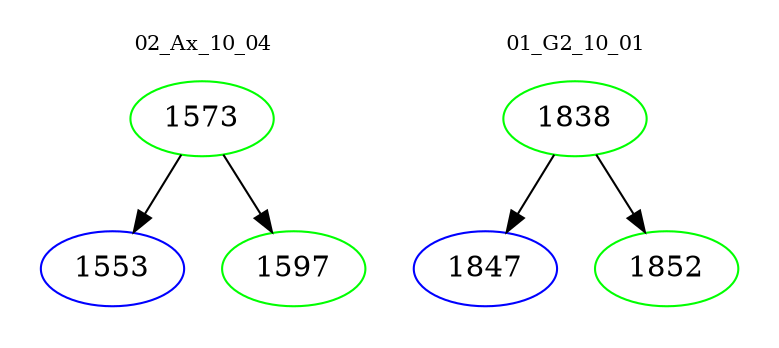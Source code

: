 digraph{
subgraph cluster_0 {
color = white
label = "02_Ax_10_04";
fontsize=10;
T0_1573 [label="1573", color="green"]
T0_1573 -> T0_1553 [color="black"]
T0_1553 [label="1553", color="blue"]
T0_1573 -> T0_1597 [color="black"]
T0_1597 [label="1597", color="green"]
}
subgraph cluster_1 {
color = white
label = "01_G2_10_01";
fontsize=10;
T1_1838 [label="1838", color="green"]
T1_1838 -> T1_1847 [color="black"]
T1_1847 [label="1847", color="blue"]
T1_1838 -> T1_1852 [color="black"]
T1_1852 [label="1852", color="green"]
}
}
